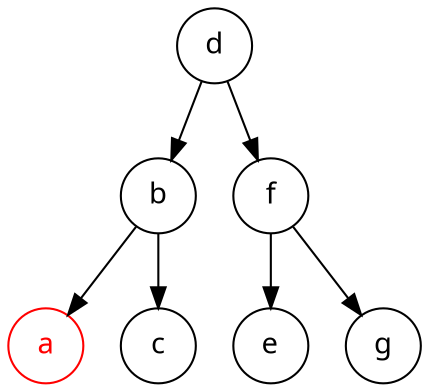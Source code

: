 /* Entête */
digraph "complet3" {
    node [fontname="DejaVu-Sans", shape=circle]

    /* Liste des nœuds */
    a [color=red, fontcolor=red] 
    b
    c
    d
    e
    f
    g

    /* Liste des arcs */
    d -> b
    d -> f
    b -> a
    b -> c
    f -> e
    f -> g
}
